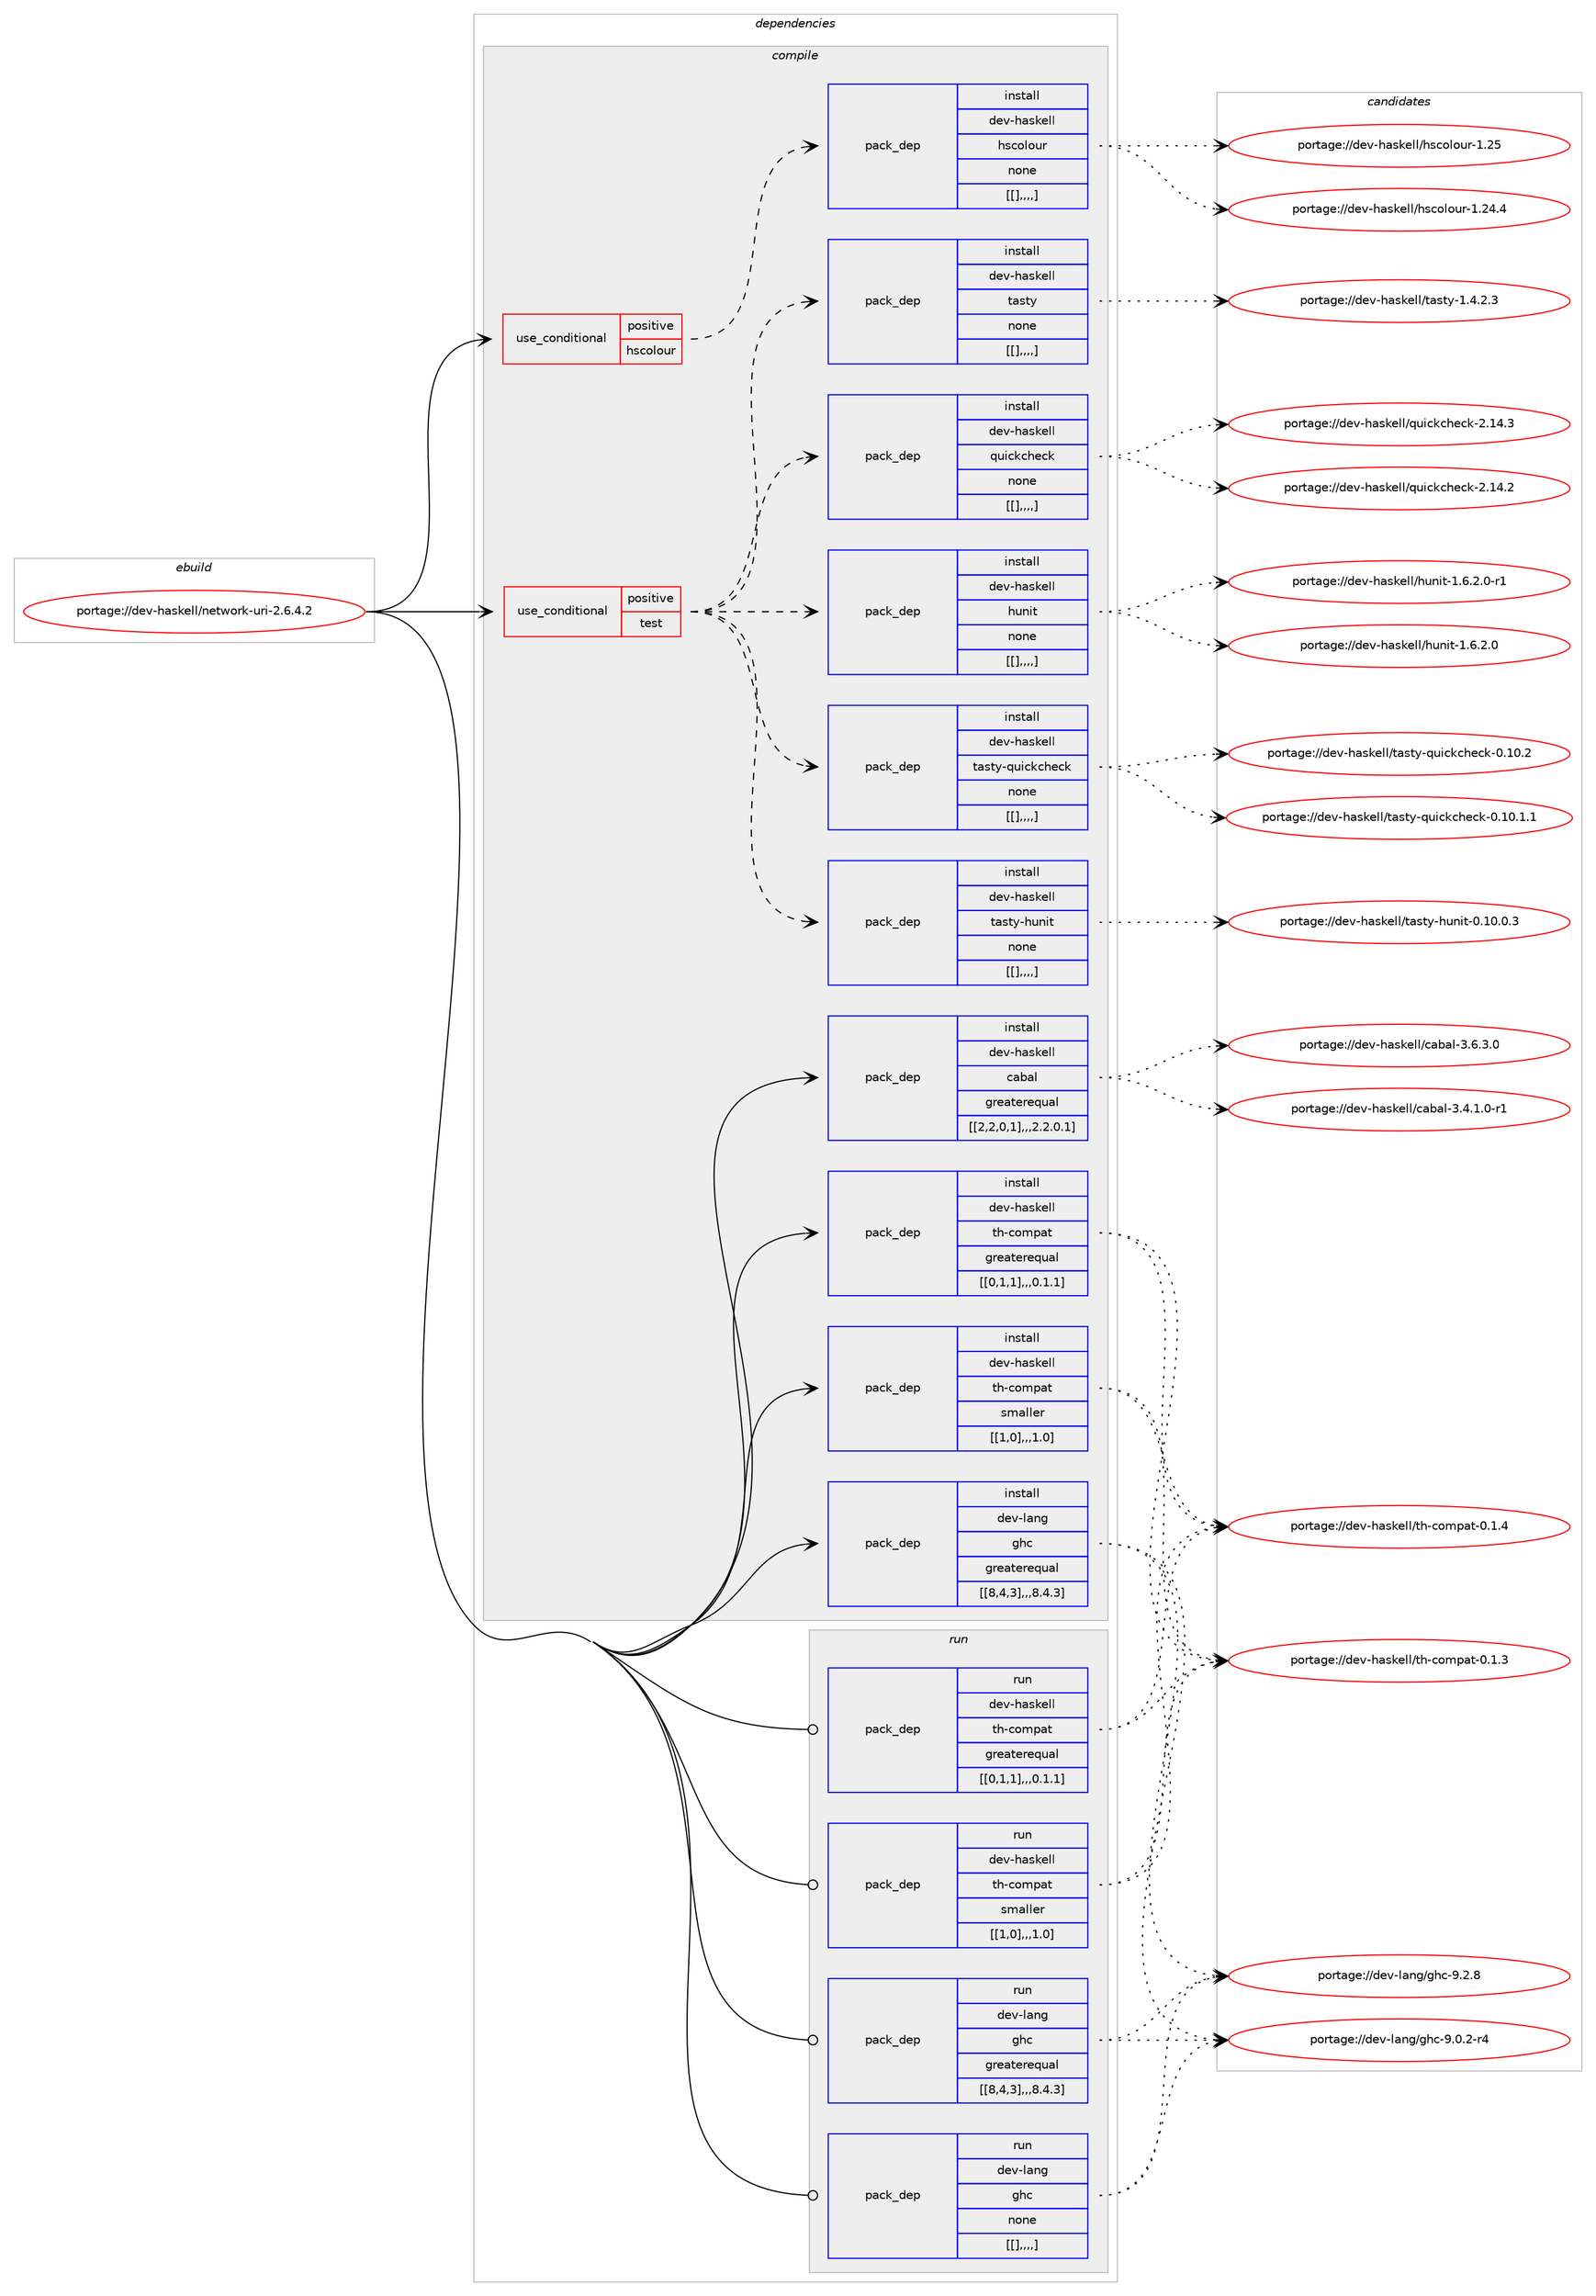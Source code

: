 digraph prolog {

# *************
# Graph options
# *************

newrank=true;
concentrate=true;
compound=true;
graph [rankdir=LR,fontname=Helvetica,fontsize=10,ranksep=1.5];#, ranksep=2.5, nodesep=0.2];
edge  [arrowhead=vee];
node  [fontname=Helvetica,fontsize=10];

# **********
# The ebuild
# **********

subgraph cluster_leftcol {
color=gray;
label=<<i>ebuild</i>>;
id [label="portage://dev-haskell/network-uri-2.6.4.2", color=red, width=4, href="../dev-haskell/network-uri-2.6.4.2.svg"];
}

# ****************
# The dependencies
# ****************

subgraph cluster_midcol {
color=gray;
label=<<i>dependencies</i>>;
subgraph cluster_compile {
fillcolor="#eeeeee";
style=filled;
label=<<i>compile</i>>;
subgraph cond21167 {
dependency85403 [label=<<TABLE BORDER="0" CELLBORDER="1" CELLSPACING="0" CELLPADDING="4"><TR><TD ROWSPAN="3" CELLPADDING="10">use_conditional</TD></TR><TR><TD>positive</TD></TR><TR><TD>hscolour</TD></TR></TABLE>>, shape=none, color=red];
subgraph pack63235 {
dependency85404 [label=<<TABLE BORDER="0" CELLBORDER="1" CELLSPACING="0" CELLPADDING="4" WIDTH="220"><TR><TD ROWSPAN="6" CELLPADDING="30">pack_dep</TD></TR><TR><TD WIDTH="110">install</TD></TR><TR><TD>dev-haskell</TD></TR><TR><TD>hscolour</TD></TR><TR><TD>none</TD></TR><TR><TD>[[],,,,]</TD></TR></TABLE>>, shape=none, color=blue];
}
dependency85403:e -> dependency85404:w [weight=20,style="dashed",arrowhead="vee"];
}
id:e -> dependency85403:w [weight=20,style="solid",arrowhead="vee"];
subgraph cond21168 {
dependency85405 [label=<<TABLE BORDER="0" CELLBORDER="1" CELLSPACING="0" CELLPADDING="4"><TR><TD ROWSPAN="3" CELLPADDING="10">use_conditional</TD></TR><TR><TD>positive</TD></TR><TR><TD>test</TD></TR></TABLE>>, shape=none, color=red];
subgraph pack63236 {
dependency85406 [label=<<TABLE BORDER="0" CELLBORDER="1" CELLSPACING="0" CELLPADDING="4" WIDTH="220"><TR><TD ROWSPAN="6" CELLPADDING="30">pack_dep</TD></TR><TR><TD WIDTH="110">install</TD></TR><TR><TD>dev-haskell</TD></TR><TR><TD>hunit</TD></TR><TR><TD>none</TD></TR><TR><TD>[[],,,,]</TD></TR></TABLE>>, shape=none, color=blue];
}
dependency85405:e -> dependency85406:w [weight=20,style="dashed",arrowhead="vee"];
subgraph pack63237 {
dependency85407 [label=<<TABLE BORDER="0" CELLBORDER="1" CELLSPACING="0" CELLPADDING="4" WIDTH="220"><TR><TD ROWSPAN="6" CELLPADDING="30">pack_dep</TD></TR><TR><TD WIDTH="110">install</TD></TR><TR><TD>dev-haskell</TD></TR><TR><TD>quickcheck</TD></TR><TR><TD>none</TD></TR><TR><TD>[[],,,,]</TD></TR></TABLE>>, shape=none, color=blue];
}
dependency85405:e -> dependency85407:w [weight=20,style="dashed",arrowhead="vee"];
subgraph pack63238 {
dependency85408 [label=<<TABLE BORDER="0" CELLBORDER="1" CELLSPACING="0" CELLPADDING="4" WIDTH="220"><TR><TD ROWSPAN="6" CELLPADDING="30">pack_dep</TD></TR><TR><TD WIDTH="110">install</TD></TR><TR><TD>dev-haskell</TD></TR><TR><TD>tasty</TD></TR><TR><TD>none</TD></TR><TR><TD>[[],,,,]</TD></TR></TABLE>>, shape=none, color=blue];
}
dependency85405:e -> dependency85408:w [weight=20,style="dashed",arrowhead="vee"];
subgraph pack63239 {
dependency85409 [label=<<TABLE BORDER="0" CELLBORDER="1" CELLSPACING="0" CELLPADDING="4" WIDTH="220"><TR><TD ROWSPAN="6" CELLPADDING="30">pack_dep</TD></TR><TR><TD WIDTH="110">install</TD></TR><TR><TD>dev-haskell</TD></TR><TR><TD>tasty-hunit</TD></TR><TR><TD>none</TD></TR><TR><TD>[[],,,,]</TD></TR></TABLE>>, shape=none, color=blue];
}
dependency85405:e -> dependency85409:w [weight=20,style="dashed",arrowhead="vee"];
subgraph pack63240 {
dependency85410 [label=<<TABLE BORDER="0" CELLBORDER="1" CELLSPACING="0" CELLPADDING="4" WIDTH="220"><TR><TD ROWSPAN="6" CELLPADDING="30">pack_dep</TD></TR><TR><TD WIDTH="110">install</TD></TR><TR><TD>dev-haskell</TD></TR><TR><TD>tasty-quickcheck</TD></TR><TR><TD>none</TD></TR><TR><TD>[[],,,,]</TD></TR></TABLE>>, shape=none, color=blue];
}
dependency85405:e -> dependency85410:w [weight=20,style="dashed",arrowhead="vee"];
}
id:e -> dependency85405:w [weight=20,style="solid",arrowhead="vee"];
subgraph pack63241 {
dependency85411 [label=<<TABLE BORDER="0" CELLBORDER="1" CELLSPACING="0" CELLPADDING="4" WIDTH="220"><TR><TD ROWSPAN="6" CELLPADDING="30">pack_dep</TD></TR><TR><TD WIDTH="110">install</TD></TR><TR><TD>dev-haskell</TD></TR><TR><TD>cabal</TD></TR><TR><TD>greaterequal</TD></TR><TR><TD>[[2,2,0,1],,,2.2.0.1]</TD></TR></TABLE>>, shape=none, color=blue];
}
id:e -> dependency85411:w [weight=20,style="solid",arrowhead="vee"];
subgraph pack63242 {
dependency85412 [label=<<TABLE BORDER="0" CELLBORDER="1" CELLSPACING="0" CELLPADDING="4" WIDTH="220"><TR><TD ROWSPAN="6" CELLPADDING="30">pack_dep</TD></TR><TR><TD WIDTH="110">install</TD></TR><TR><TD>dev-haskell</TD></TR><TR><TD>th-compat</TD></TR><TR><TD>greaterequal</TD></TR><TR><TD>[[0,1,1],,,0.1.1]</TD></TR></TABLE>>, shape=none, color=blue];
}
id:e -> dependency85412:w [weight=20,style="solid",arrowhead="vee"];
subgraph pack63243 {
dependency85413 [label=<<TABLE BORDER="0" CELLBORDER="1" CELLSPACING="0" CELLPADDING="4" WIDTH="220"><TR><TD ROWSPAN="6" CELLPADDING="30">pack_dep</TD></TR><TR><TD WIDTH="110">install</TD></TR><TR><TD>dev-haskell</TD></TR><TR><TD>th-compat</TD></TR><TR><TD>smaller</TD></TR><TR><TD>[[1,0],,,1.0]</TD></TR></TABLE>>, shape=none, color=blue];
}
id:e -> dependency85413:w [weight=20,style="solid",arrowhead="vee"];
subgraph pack63244 {
dependency85414 [label=<<TABLE BORDER="0" CELLBORDER="1" CELLSPACING="0" CELLPADDING="4" WIDTH="220"><TR><TD ROWSPAN="6" CELLPADDING="30">pack_dep</TD></TR><TR><TD WIDTH="110">install</TD></TR><TR><TD>dev-lang</TD></TR><TR><TD>ghc</TD></TR><TR><TD>greaterequal</TD></TR><TR><TD>[[8,4,3],,,8.4.3]</TD></TR></TABLE>>, shape=none, color=blue];
}
id:e -> dependency85414:w [weight=20,style="solid",arrowhead="vee"];
}
subgraph cluster_compileandrun {
fillcolor="#eeeeee";
style=filled;
label=<<i>compile and run</i>>;
}
subgraph cluster_run {
fillcolor="#eeeeee";
style=filled;
label=<<i>run</i>>;
subgraph pack63245 {
dependency85415 [label=<<TABLE BORDER="0" CELLBORDER="1" CELLSPACING="0" CELLPADDING="4" WIDTH="220"><TR><TD ROWSPAN="6" CELLPADDING="30">pack_dep</TD></TR><TR><TD WIDTH="110">run</TD></TR><TR><TD>dev-haskell</TD></TR><TR><TD>th-compat</TD></TR><TR><TD>greaterequal</TD></TR><TR><TD>[[0,1,1],,,0.1.1]</TD></TR></TABLE>>, shape=none, color=blue];
}
id:e -> dependency85415:w [weight=20,style="solid",arrowhead="odot"];
subgraph pack63246 {
dependency85416 [label=<<TABLE BORDER="0" CELLBORDER="1" CELLSPACING="0" CELLPADDING="4" WIDTH="220"><TR><TD ROWSPAN="6" CELLPADDING="30">pack_dep</TD></TR><TR><TD WIDTH="110">run</TD></TR><TR><TD>dev-haskell</TD></TR><TR><TD>th-compat</TD></TR><TR><TD>smaller</TD></TR><TR><TD>[[1,0],,,1.0]</TD></TR></TABLE>>, shape=none, color=blue];
}
id:e -> dependency85416:w [weight=20,style="solid",arrowhead="odot"];
subgraph pack63247 {
dependency85417 [label=<<TABLE BORDER="0" CELLBORDER="1" CELLSPACING="0" CELLPADDING="4" WIDTH="220"><TR><TD ROWSPAN="6" CELLPADDING="30">pack_dep</TD></TR><TR><TD WIDTH="110">run</TD></TR><TR><TD>dev-lang</TD></TR><TR><TD>ghc</TD></TR><TR><TD>greaterequal</TD></TR><TR><TD>[[8,4,3],,,8.4.3]</TD></TR></TABLE>>, shape=none, color=blue];
}
id:e -> dependency85417:w [weight=20,style="solid",arrowhead="odot"];
subgraph pack63248 {
dependency85418 [label=<<TABLE BORDER="0" CELLBORDER="1" CELLSPACING="0" CELLPADDING="4" WIDTH="220"><TR><TD ROWSPAN="6" CELLPADDING="30">pack_dep</TD></TR><TR><TD WIDTH="110">run</TD></TR><TR><TD>dev-lang</TD></TR><TR><TD>ghc</TD></TR><TR><TD>none</TD></TR><TR><TD>[[],,,,]</TD></TR></TABLE>>, shape=none, color=blue];
}
id:e -> dependency85418:w [weight=20,style="solid",arrowhead="odot"];
}
}

# **************
# The candidates
# **************

subgraph cluster_choices {
rank=same;
color=gray;
label=<<i>candidates</i>>;

subgraph choice63235 {
color=black;
nodesep=1;
choice100101118451049711510710110810847104115991111081111171144549465053 [label="portage://dev-haskell/hscolour-1.25", color=red, width=4,href="../dev-haskell/hscolour-1.25.svg"];
choice1001011184510497115107101108108471041159911110811111711445494650524652 [label="portage://dev-haskell/hscolour-1.24.4", color=red, width=4,href="../dev-haskell/hscolour-1.24.4.svg"];
dependency85404:e -> choice100101118451049711510710110810847104115991111081111171144549465053:w [style=dotted,weight="100"];
dependency85404:e -> choice1001011184510497115107101108108471041159911110811111711445494650524652:w [style=dotted,weight="100"];
}
subgraph choice63236 {
color=black;
nodesep=1;
choice10010111845104971151071011081084710411711010511645494654465046484511449 [label="portage://dev-haskell/hunit-1.6.2.0-r1", color=red, width=4,href="../dev-haskell/hunit-1.6.2.0-r1.svg"];
choice1001011184510497115107101108108471041171101051164549465446504648 [label="portage://dev-haskell/hunit-1.6.2.0", color=red, width=4,href="../dev-haskell/hunit-1.6.2.0.svg"];
dependency85406:e -> choice10010111845104971151071011081084710411711010511645494654465046484511449:w [style=dotted,weight="100"];
dependency85406:e -> choice1001011184510497115107101108108471041171101051164549465446504648:w [style=dotted,weight="100"];
}
subgraph choice63237 {
color=black;
nodesep=1;
choice10010111845104971151071011081084711311710599107991041019910745504649524651 [label="portage://dev-haskell/quickcheck-2.14.3", color=red, width=4,href="../dev-haskell/quickcheck-2.14.3.svg"];
choice10010111845104971151071011081084711311710599107991041019910745504649524650 [label="portage://dev-haskell/quickcheck-2.14.2", color=red, width=4,href="../dev-haskell/quickcheck-2.14.2.svg"];
dependency85407:e -> choice10010111845104971151071011081084711311710599107991041019910745504649524651:w [style=dotted,weight="100"];
dependency85407:e -> choice10010111845104971151071011081084711311710599107991041019910745504649524650:w [style=dotted,weight="100"];
}
subgraph choice63238 {
color=black;
nodesep=1;
choice100101118451049711510710110810847116971151161214549465246504651 [label="portage://dev-haskell/tasty-1.4.2.3", color=red, width=4,href="../dev-haskell/tasty-1.4.2.3.svg"];
dependency85408:e -> choice100101118451049711510710110810847116971151161214549465246504651:w [style=dotted,weight="100"];
}
subgraph choice63239 {
color=black;
nodesep=1;
choice1001011184510497115107101108108471169711511612145104117110105116454846494846484651 [label="portage://dev-haskell/tasty-hunit-0.10.0.3", color=red, width=4,href="../dev-haskell/tasty-hunit-0.10.0.3.svg"];
dependency85409:e -> choice1001011184510497115107101108108471169711511612145104117110105116454846494846484651:w [style=dotted,weight="100"];
}
subgraph choice63240 {
color=black;
nodesep=1;
choice100101118451049711510710110810847116971151161214511311710599107991041019910745484649484650 [label="portage://dev-haskell/tasty-quickcheck-0.10.2", color=red, width=4,href="../dev-haskell/tasty-quickcheck-0.10.2.svg"];
choice1001011184510497115107101108108471169711511612145113117105991079910410199107454846494846494649 [label="portage://dev-haskell/tasty-quickcheck-0.10.1.1", color=red, width=4,href="../dev-haskell/tasty-quickcheck-0.10.1.1.svg"];
dependency85410:e -> choice100101118451049711510710110810847116971151161214511311710599107991041019910745484649484650:w [style=dotted,weight="100"];
dependency85410:e -> choice1001011184510497115107101108108471169711511612145113117105991079910410199107454846494846494649:w [style=dotted,weight="100"];
}
subgraph choice63241 {
color=black;
nodesep=1;
choice100101118451049711510710110810847999798971084551465446514648 [label="portage://dev-haskell/cabal-3.6.3.0", color=red, width=4,href="../dev-haskell/cabal-3.6.3.0.svg"];
choice1001011184510497115107101108108479997989710845514652464946484511449 [label="portage://dev-haskell/cabal-3.4.1.0-r1", color=red, width=4,href="../dev-haskell/cabal-3.4.1.0-r1.svg"];
dependency85411:e -> choice100101118451049711510710110810847999798971084551465446514648:w [style=dotted,weight="100"];
dependency85411:e -> choice1001011184510497115107101108108479997989710845514652464946484511449:w [style=dotted,weight="100"];
}
subgraph choice63242 {
color=black;
nodesep=1;
choice100101118451049711510710110810847116104459911110911297116454846494652 [label="portage://dev-haskell/th-compat-0.1.4", color=red, width=4,href="../dev-haskell/th-compat-0.1.4.svg"];
choice100101118451049711510710110810847116104459911110911297116454846494651 [label="portage://dev-haskell/th-compat-0.1.3", color=red, width=4,href="../dev-haskell/th-compat-0.1.3.svg"];
dependency85412:e -> choice100101118451049711510710110810847116104459911110911297116454846494652:w [style=dotted,weight="100"];
dependency85412:e -> choice100101118451049711510710110810847116104459911110911297116454846494651:w [style=dotted,weight="100"];
}
subgraph choice63243 {
color=black;
nodesep=1;
choice100101118451049711510710110810847116104459911110911297116454846494652 [label="portage://dev-haskell/th-compat-0.1.4", color=red, width=4,href="../dev-haskell/th-compat-0.1.4.svg"];
choice100101118451049711510710110810847116104459911110911297116454846494651 [label="portage://dev-haskell/th-compat-0.1.3", color=red, width=4,href="../dev-haskell/th-compat-0.1.3.svg"];
dependency85413:e -> choice100101118451049711510710110810847116104459911110911297116454846494652:w [style=dotted,weight="100"];
dependency85413:e -> choice100101118451049711510710110810847116104459911110911297116454846494651:w [style=dotted,weight="100"];
}
subgraph choice63244 {
color=black;
nodesep=1;
choice10010111845108971101034710310499455746504656 [label="portage://dev-lang/ghc-9.2.8", color=red, width=4,href="../dev-lang/ghc-9.2.8.svg"];
choice100101118451089711010347103104994557464846504511452 [label="portage://dev-lang/ghc-9.0.2-r4", color=red, width=4,href="../dev-lang/ghc-9.0.2-r4.svg"];
dependency85414:e -> choice10010111845108971101034710310499455746504656:w [style=dotted,weight="100"];
dependency85414:e -> choice100101118451089711010347103104994557464846504511452:w [style=dotted,weight="100"];
}
subgraph choice63245 {
color=black;
nodesep=1;
choice100101118451049711510710110810847116104459911110911297116454846494652 [label="portage://dev-haskell/th-compat-0.1.4", color=red, width=4,href="../dev-haskell/th-compat-0.1.4.svg"];
choice100101118451049711510710110810847116104459911110911297116454846494651 [label="portage://dev-haskell/th-compat-0.1.3", color=red, width=4,href="../dev-haskell/th-compat-0.1.3.svg"];
dependency85415:e -> choice100101118451049711510710110810847116104459911110911297116454846494652:w [style=dotted,weight="100"];
dependency85415:e -> choice100101118451049711510710110810847116104459911110911297116454846494651:w [style=dotted,weight="100"];
}
subgraph choice63246 {
color=black;
nodesep=1;
choice100101118451049711510710110810847116104459911110911297116454846494652 [label="portage://dev-haskell/th-compat-0.1.4", color=red, width=4,href="../dev-haskell/th-compat-0.1.4.svg"];
choice100101118451049711510710110810847116104459911110911297116454846494651 [label="portage://dev-haskell/th-compat-0.1.3", color=red, width=4,href="../dev-haskell/th-compat-0.1.3.svg"];
dependency85416:e -> choice100101118451049711510710110810847116104459911110911297116454846494652:w [style=dotted,weight="100"];
dependency85416:e -> choice100101118451049711510710110810847116104459911110911297116454846494651:w [style=dotted,weight="100"];
}
subgraph choice63247 {
color=black;
nodesep=1;
choice10010111845108971101034710310499455746504656 [label="portage://dev-lang/ghc-9.2.8", color=red, width=4,href="../dev-lang/ghc-9.2.8.svg"];
choice100101118451089711010347103104994557464846504511452 [label="portage://dev-lang/ghc-9.0.2-r4", color=red, width=4,href="../dev-lang/ghc-9.0.2-r4.svg"];
dependency85417:e -> choice10010111845108971101034710310499455746504656:w [style=dotted,weight="100"];
dependency85417:e -> choice100101118451089711010347103104994557464846504511452:w [style=dotted,weight="100"];
}
subgraph choice63248 {
color=black;
nodesep=1;
choice10010111845108971101034710310499455746504656 [label="portage://dev-lang/ghc-9.2.8", color=red, width=4,href="../dev-lang/ghc-9.2.8.svg"];
choice100101118451089711010347103104994557464846504511452 [label="portage://dev-lang/ghc-9.0.2-r4", color=red, width=4,href="../dev-lang/ghc-9.0.2-r4.svg"];
dependency85418:e -> choice10010111845108971101034710310499455746504656:w [style=dotted,weight="100"];
dependency85418:e -> choice100101118451089711010347103104994557464846504511452:w [style=dotted,weight="100"];
}
}

}
